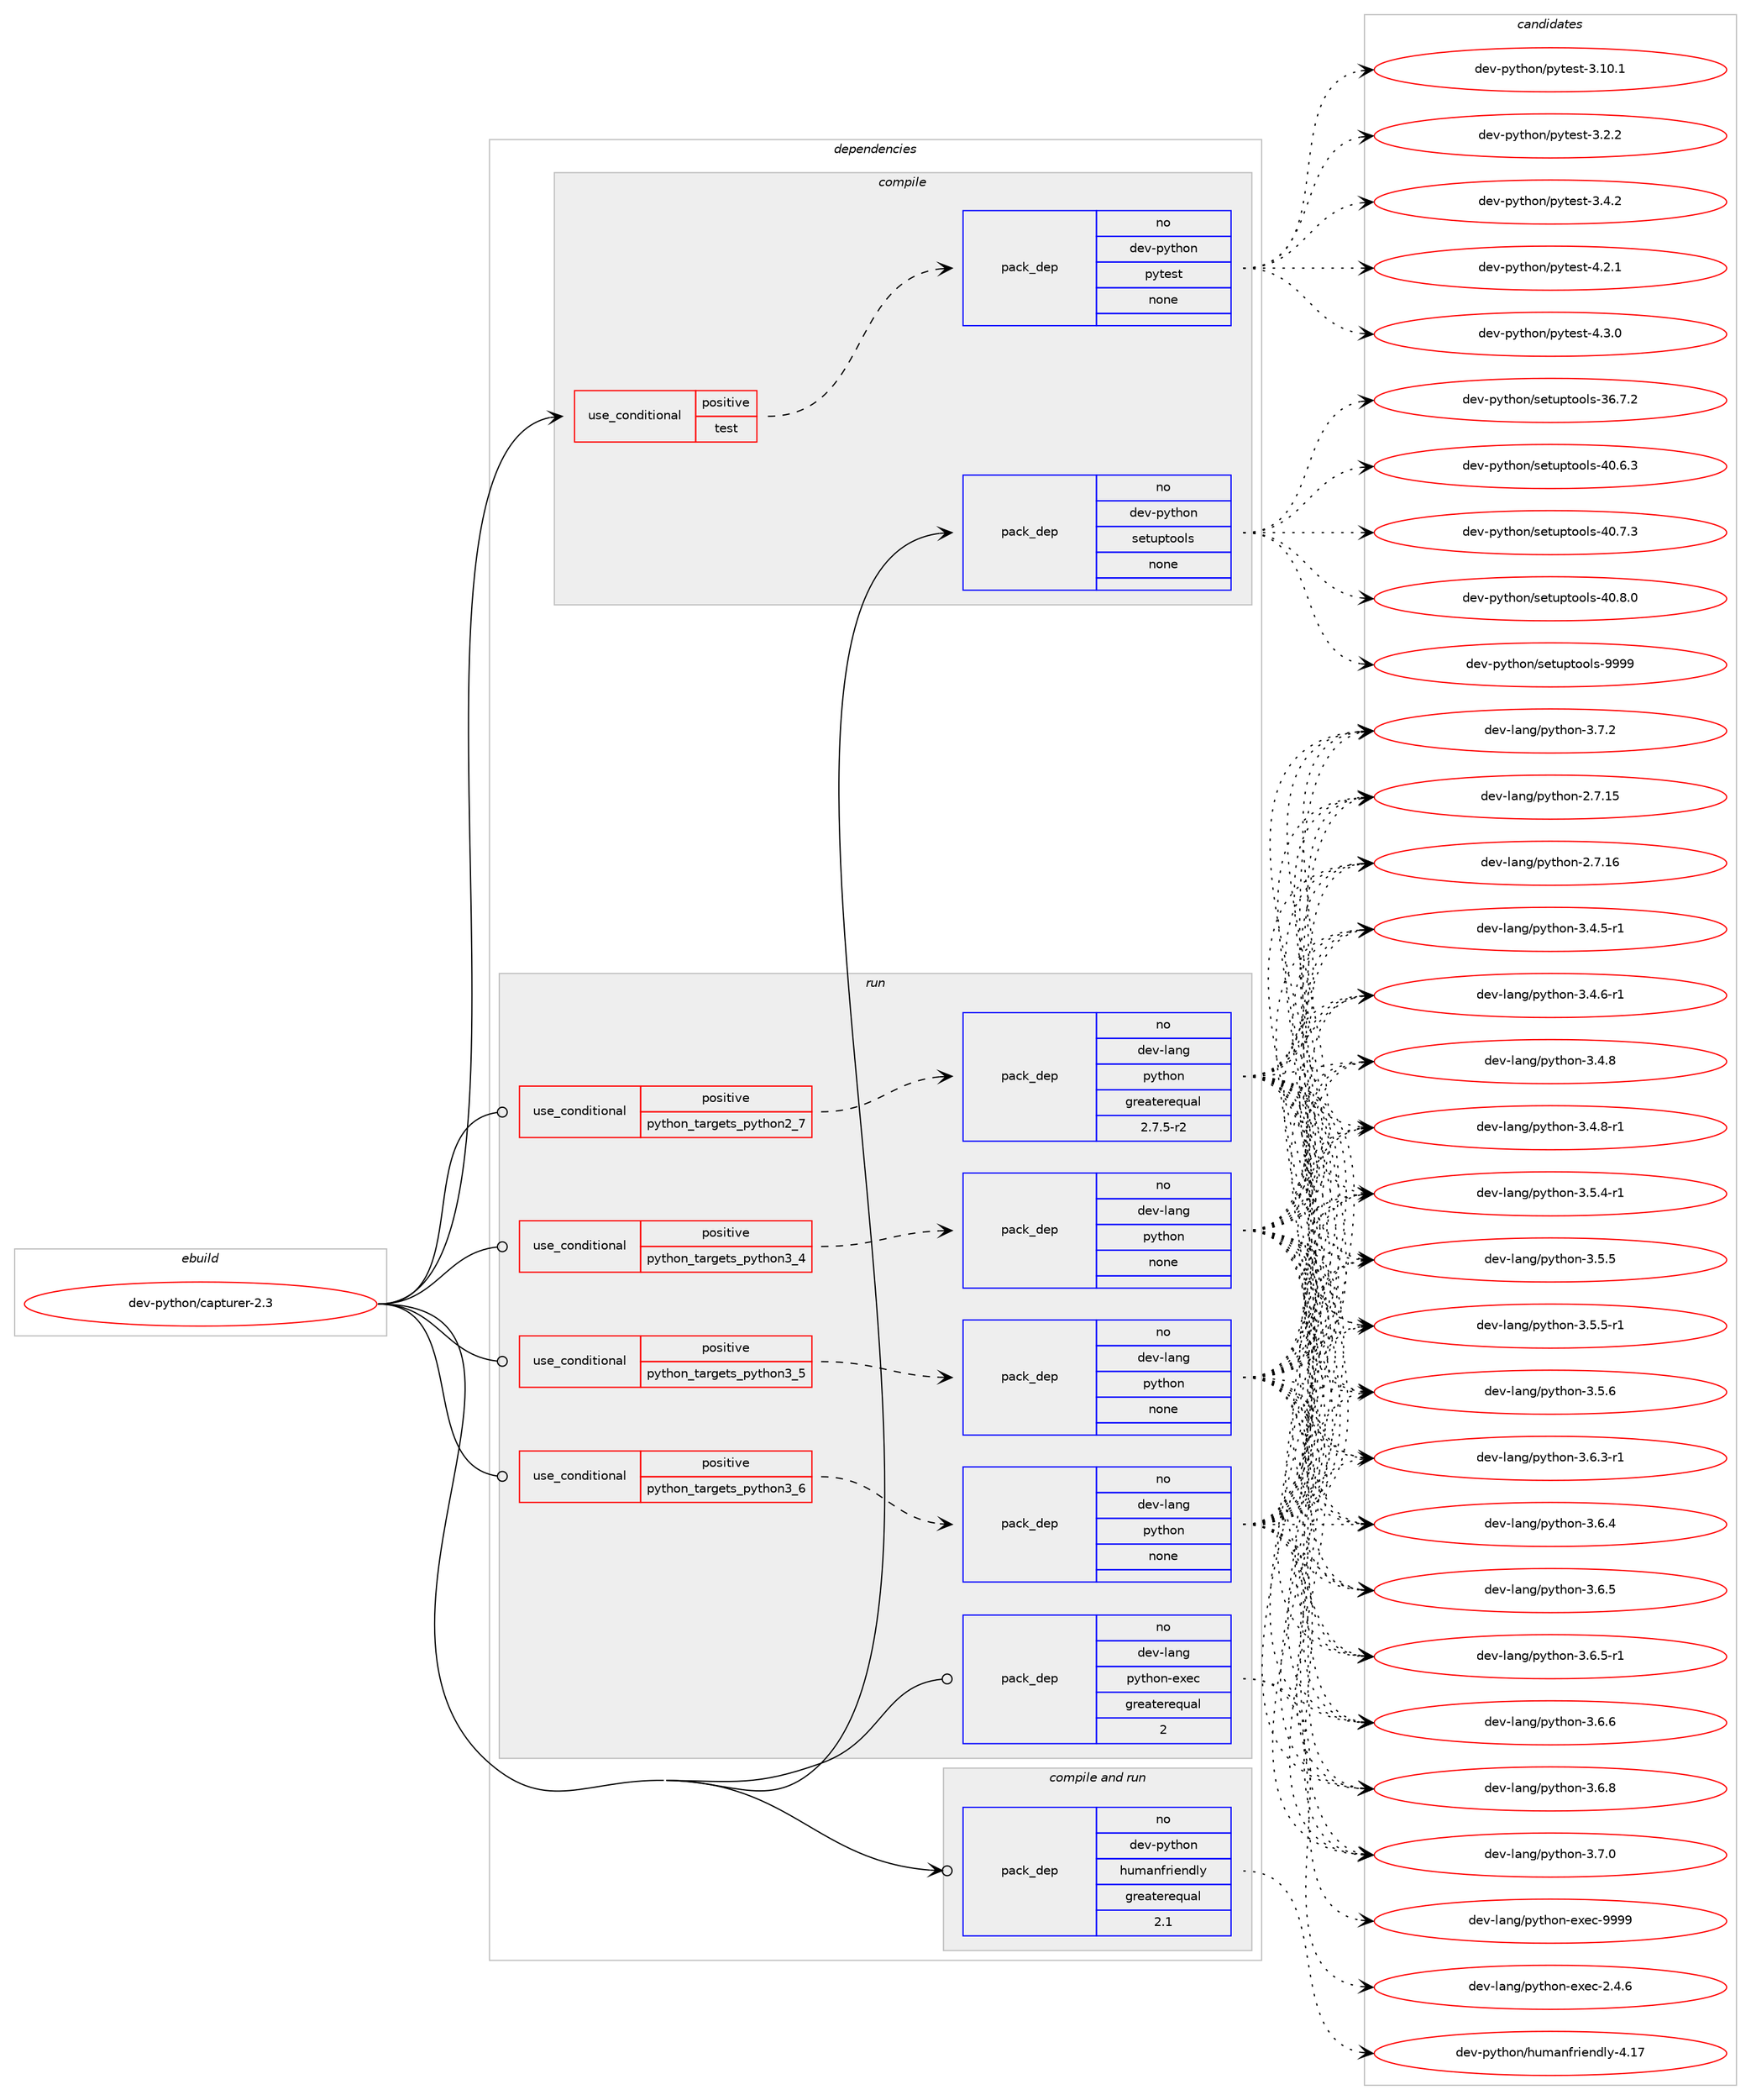 digraph prolog {

# *************
# Graph options
# *************

newrank=true;
concentrate=true;
compound=true;
graph [rankdir=LR,fontname=Helvetica,fontsize=10,ranksep=1.5];#, ranksep=2.5, nodesep=0.2];
edge  [arrowhead=vee];
node  [fontname=Helvetica,fontsize=10];

# **********
# The ebuild
# **********

subgraph cluster_leftcol {
color=gray;
rank=same;
label=<<i>ebuild</i>>;
id [label="dev-python/capturer-2.3", color=red, width=4, href="../dev-python/capturer-2.3.svg"];
}

# ****************
# The dependencies
# ****************

subgraph cluster_midcol {
color=gray;
label=<<i>dependencies</i>>;
subgraph cluster_compile {
fillcolor="#eeeeee";
style=filled;
label=<<i>compile</i>>;
subgraph cond372049 {
dependency1402370 [label=<<TABLE BORDER="0" CELLBORDER="1" CELLSPACING="0" CELLPADDING="4"><TR><TD ROWSPAN="3" CELLPADDING="10">use_conditional</TD></TR><TR><TD>positive</TD></TR><TR><TD>test</TD></TR></TABLE>>, shape=none, color=red];
subgraph pack1007086 {
dependency1402371 [label=<<TABLE BORDER="0" CELLBORDER="1" CELLSPACING="0" CELLPADDING="4" WIDTH="220"><TR><TD ROWSPAN="6" CELLPADDING="30">pack_dep</TD></TR><TR><TD WIDTH="110">no</TD></TR><TR><TD>dev-python</TD></TR><TR><TD>pytest</TD></TR><TR><TD>none</TD></TR><TR><TD></TD></TR></TABLE>>, shape=none, color=blue];
}
dependency1402370:e -> dependency1402371:w [weight=20,style="dashed",arrowhead="vee"];
}
id:e -> dependency1402370:w [weight=20,style="solid",arrowhead="vee"];
subgraph pack1007087 {
dependency1402372 [label=<<TABLE BORDER="0" CELLBORDER="1" CELLSPACING="0" CELLPADDING="4" WIDTH="220"><TR><TD ROWSPAN="6" CELLPADDING="30">pack_dep</TD></TR><TR><TD WIDTH="110">no</TD></TR><TR><TD>dev-python</TD></TR><TR><TD>setuptools</TD></TR><TR><TD>none</TD></TR><TR><TD></TD></TR></TABLE>>, shape=none, color=blue];
}
id:e -> dependency1402372:w [weight=20,style="solid",arrowhead="vee"];
}
subgraph cluster_compileandrun {
fillcolor="#eeeeee";
style=filled;
label=<<i>compile and run</i>>;
subgraph pack1007088 {
dependency1402373 [label=<<TABLE BORDER="0" CELLBORDER="1" CELLSPACING="0" CELLPADDING="4" WIDTH="220"><TR><TD ROWSPAN="6" CELLPADDING="30">pack_dep</TD></TR><TR><TD WIDTH="110">no</TD></TR><TR><TD>dev-python</TD></TR><TR><TD>humanfriendly</TD></TR><TR><TD>greaterequal</TD></TR><TR><TD>2.1</TD></TR></TABLE>>, shape=none, color=blue];
}
id:e -> dependency1402373:w [weight=20,style="solid",arrowhead="odotvee"];
}
subgraph cluster_run {
fillcolor="#eeeeee";
style=filled;
label=<<i>run</i>>;
subgraph cond372050 {
dependency1402374 [label=<<TABLE BORDER="0" CELLBORDER="1" CELLSPACING="0" CELLPADDING="4"><TR><TD ROWSPAN="3" CELLPADDING="10">use_conditional</TD></TR><TR><TD>positive</TD></TR><TR><TD>python_targets_python2_7</TD></TR></TABLE>>, shape=none, color=red];
subgraph pack1007089 {
dependency1402375 [label=<<TABLE BORDER="0" CELLBORDER="1" CELLSPACING="0" CELLPADDING="4" WIDTH="220"><TR><TD ROWSPAN="6" CELLPADDING="30">pack_dep</TD></TR><TR><TD WIDTH="110">no</TD></TR><TR><TD>dev-lang</TD></TR><TR><TD>python</TD></TR><TR><TD>greaterequal</TD></TR><TR><TD>2.7.5-r2</TD></TR></TABLE>>, shape=none, color=blue];
}
dependency1402374:e -> dependency1402375:w [weight=20,style="dashed",arrowhead="vee"];
}
id:e -> dependency1402374:w [weight=20,style="solid",arrowhead="odot"];
subgraph cond372051 {
dependency1402376 [label=<<TABLE BORDER="0" CELLBORDER="1" CELLSPACING="0" CELLPADDING="4"><TR><TD ROWSPAN="3" CELLPADDING="10">use_conditional</TD></TR><TR><TD>positive</TD></TR><TR><TD>python_targets_python3_4</TD></TR></TABLE>>, shape=none, color=red];
subgraph pack1007090 {
dependency1402377 [label=<<TABLE BORDER="0" CELLBORDER="1" CELLSPACING="0" CELLPADDING="4" WIDTH="220"><TR><TD ROWSPAN="6" CELLPADDING="30">pack_dep</TD></TR><TR><TD WIDTH="110">no</TD></TR><TR><TD>dev-lang</TD></TR><TR><TD>python</TD></TR><TR><TD>none</TD></TR><TR><TD></TD></TR></TABLE>>, shape=none, color=blue];
}
dependency1402376:e -> dependency1402377:w [weight=20,style="dashed",arrowhead="vee"];
}
id:e -> dependency1402376:w [weight=20,style="solid",arrowhead="odot"];
subgraph cond372052 {
dependency1402378 [label=<<TABLE BORDER="0" CELLBORDER="1" CELLSPACING="0" CELLPADDING="4"><TR><TD ROWSPAN="3" CELLPADDING="10">use_conditional</TD></TR><TR><TD>positive</TD></TR><TR><TD>python_targets_python3_5</TD></TR></TABLE>>, shape=none, color=red];
subgraph pack1007091 {
dependency1402379 [label=<<TABLE BORDER="0" CELLBORDER="1" CELLSPACING="0" CELLPADDING="4" WIDTH="220"><TR><TD ROWSPAN="6" CELLPADDING="30">pack_dep</TD></TR><TR><TD WIDTH="110">no</TD></TR><TR><TD>dev-lang</TD></TR><TR><TD>python</TD></TR><TR><TD>none</TD></TR><TR><TD></TD></TR></TABLE>>, shape=none, color=blue];
}
dependency1402378:e -> dependency1402379:w [weight=20,style="dashed",arrowhead="vee"];
}
id:e -> dependency1402378:w [weight=20,style="solid",arrowhead="odot"];
subgraph cond372053 {
dependency1402380 [label=<<TABLE BORDER="0" CELLBORDER="1" CELLSPACING="0" CELLPADDING="4"><TR><TD ROWSPAN="3" CELLPADDING="10">use_conditional</TD></TR><TR><TD>positive</TD></TR><TR><TD>python_targets_python3_6</TD></TR></TABLE>>, shape=none, color=red];
subgraph pack1007092 {
dependency1402381 [label=<<TABLE BORDER="0" CELLBORDER="1" CELLSPACING="0" CELLPADDING="4" WIDTH="220"><TR><TD ROWSPAN="6" CELLPADDING="30">pack_dep</TD></TR><TR><TD WIDTH="110">no</TD></TR><TR><TD>dev-lang</TD></TR><TR><TD>python</TD></TR><TR><TD>none</TD></TR><TR><TD></TD></TR></TABLE>>, shape=none, color=blue];
}
dependency1402380:e -> dependency1402381:w [weight=20,style="dashed",arrowhead="vee"];
}
id:e -> dependency1402380:w [weight=20,style="solid",arrowhead="odot"];
subgraph pack1007093 {
dependency1402382 [label=<<TABLE BORDER="0" CELLBORDER="1" CELLSPACING="0" CELLPADDING="4" WIDTH="220"><TR><TD ROWSPAN="6" CELLPADDING="30">pack_dep</TD></TR><TR><TD WIDTH="110">no</TD></TR><TR><TD>dev-lang</TD></TR><TR><TD>python-exec</TD></TR><TR><TD>greaterequal</TD></TR><TR><TD>2</TD></TR></TABLE>>, shape=none, color=blue];
}
id:e -> dependency1402382:w [weight=20,style="solid",arrowhead="odot"];
}
}

# **************
# The candidates
# **************

subgraph cluster_choices {
rank=same;
color=gray;
label=<<i>candidates</i>>;

subgraph choice1007086 {
color=black;
nodesep=1;
choice100101118451121211161041111104711212111610111511645514649484649 [label="dev-python/pytest-3.10.1", color=red, width=4,href="../dev-python/pytest-3.10.1.svg"];
choice1001011184511212111610411111047112121116101115116455146504650 [label="dev-python/pytest-3.2.2", color=red, width=4,href="../dev-python/pytest-3.2.2.svg"];
choice1001011184511212111610411111047112121116101115116455146524650 [label="dev-python/pytest-3.4.2", color=red, width=4,href="../dev-python/pytest-3.4.2.svg"];
choice1001011184511212111610411111047112121116101115116455246504649 [label="dev-python/pytest-4.2.1", color=red, width=4,href="../dev-python/pytest-4.2.1.svg"];
choice1001011184511212111610411111047112121116101115116455246514648 [label="dev-python/pytest-4.3.0", color=red, width=4,href="../dev-python/pytest-4.3.0.svg"];
dependency1402371:e -> choice100101118451121211161041111104711212111610111511645514649484649:w [style=dotted,weight="100"];
dependency1402371:e -> choice1001011184511212111610411111047112121116101115116455146504650:w [style=dotted,weight="100"];
dependency1402371:e -> choice1001011184511212111610411111047112121116101115116455146524650:w [style=dotted,weight="100"];
dependency1402371:e -> choice1001011184511212111610411111047112121116101115116455246504649:w [style=dotted,weight="100"];
dependency1402371:e -> choice1001011184511212111610411111047112121116101115116455246514648:w [style=dotted,weight="100"];
}
subgraph choice1007087 {
color=black;
nodesep=1;
choice100101118451121211161041111104711510111611711211611111110811545515446554650 [label="dev-python/setuptools-36.7.2", color=red, width=4,href="../dev-python/setuptools-36.7.2.svg"];
choice100101118451121211161041111104711510111611711211611111110811545524846544651 [label="dev-python/setuptools-40.6.3", color=red, width=4,href="../dev-python/setuptools-40.6.3.svg"];
choice100101118451121211161041111104711510111611711211611111110811545524846554651 [label="dev-python/setuptools-40.7.3", color=red, width=4,href="../dev-python/setuptools-40.7.3.svg"];
choice100101118451121211161041111104711510111611711211611111110811545524846564648 [label="dev-python/setuptools-40.8.0", color=red, width=4,href="../dev-python/setuptools-40.8.0.svg"];
choice10010111845112121116104111110471151011161171121161111111081154557575757 [label="dev-python/setuptools-9999", color=red, width=4,href="../dev-python/setuptools-9999.svg"];
dependency1402372:e -> choice100101118451121211161041111104711510111611711211611111110811545515446554650:w [style=dotted,weight="100"];
dependency1402372:e -> choice100101118451121211161041111104711510111611711211611111110811545524846544651:w [style=dotted,weight="100"];
dependency1402372:e -> choice100101118451121211161041111104711510111611711211611111110811545524846554651:w [style=dotted,weight="100"];
dependency1402372:e -> choice100101118451121211161041111104711510111611711211611111110811545524846564648:w [style=dotted,weight="100"];
dependency1402372:e -> choice10010111845112121116104111110471151011161171121161111111081154557575757:w [style=dotted,weight="100"];
}
subgraph choice1007088 {
color=black;
nodesep=1;
choice1001011184511212111610411111047104117109971101021141051011101001081214552464955 [label="dev-python/humanfriendly-4.17", color=red, width=4,href="../dev-python/humanfriendly-4.17.svg"];
dependency1402373:e -> choice1001011184511212111610411111047104117109971101021141051011101001081214552464955:w [style=dotted,weight="100"];
}
subgraph choice1007089 {
color=black;
nodesep=1;
choice10010111845108971101034711212111610411111045504655464953 [label="dev-lang/python-2.7.15", color=red, width=4,href="../dev-lang/python-2.7.15.svg"];
choice10010111845108971101034711212111610411111045504655464954 [label="dev-lang/python-2.7.16", color=red, width=4,href="../dev-lang/python-2.7.16.svg"];
choice1001011184510897110103471121211161041111104551465246534511449 [label="dev-lang/python-3.4.5-r1", color=red, width=4,href="../dev-lang/python-3.4.5-r1.svg"];
choice1001011184510897110103471121211161041111104551465246544511449 [label="dev-lang/python-3.4.6-r1", color=red, width=4,href="../dev-lang/python-3.4.6-r1.svg"];
choice100101118451089711010347112121116104111110455146524656 [label="dev-lang/python-3.4.8", color=red, width=4,href="../dev-lang/python-3.4.8.svg"];
choice1001011184510897110103471121211161041111104551465246564511449 [label="dev-lang/python-3.4.8-r1", color=red, width=4,href="../dev-lang/python-3.4.8-r1.svg"];
choice1001011184510897110103471121211161041111104551465346524511449 [label="dev-lang/python-3.5.4-r1", color=red, width=4,href="../dev-lang/python-3.5.4-r1.svg"];
choice100101118451089711010347112121116104111110455146534653 [label="dev-lang/python-3.5.5", color=red, width=4,href="../dev-lang/python-3.5.5.svg"];
choice1001011184510897110103471121211161041111104551465346534511449 [label="dev-lang/python-3.5.5-r1", color=red, width=4,href="../dev-lang/python-3.5.5-r1.svg"];
choice100101118451089711010347112121116104111110455146534654 [label="dev-lang/python-3.5.6", color=red, width=4,href="../dev-lang/python-3.5.6.svg"];
choice1001011184510897110103471121211161041111104551465446514511449 [label="dev-lang/python-3.6.3-r1", color=red, width=4,href="../dev-lang/python-3.6.3-r1.svg"];
choice100101118451089711010347112121116104111110455146544652 [label="dev-lang/python-3.6.4", color=red, width=4,href="../dev-lang/python-3.6.4.svg"];
choice100101118451089711010347112121116104111110455146544653 [label="dev-lang/python-3.6.5", color=red, width=4,href="../dev-lang/python-3.6.5.svg"];
choice1001011184510897110103471121211161041111104551465446534511449 [label="dev-lang/python-3.6.5-r1", color=red, width=4,href="../dev-lang/python-3.6.5-r1.svg"];
choice100101118451089711010347112121116104111110455146544654 [label="dev-lang/python-3.6.6", color=red, width=4,href="../dev-lang/python-3.6.6.svg"];
choice100101118451089711010347112121116104111110455146544656 [label="dev-lang/python-3.6.8", color=red, width=4,href="../dev-lang/python-3.6.8.svg"];
choice100101118451089711010347112121116104111110455146554648 [label="dev-lang/python-3.7.0", color=red, width=4,href="../dev-lang/python-3.7.0.svg"];
choice100101118451089711010347112121116104111110455146554650 [label="dev-lang/python-3.7.2", color=red, width=4,href="../dev-lang/python-3.7.2.svg"];
dependency1402375:e -> choice10010111845108971101034711212111610411111045504655464953:w [style=dotted,weight="100"];
dependency1402375:e -> choice10010111845108971101034711212111610411111045504655464954:w [style=dotted,weight="100"];
dependency1402375:e -> choice1001011184510897110103471121211161041111104551465246534511449:w [style=dotted,weight="100"];
dependency1402375:e -> choice1001011184510897110103471121211161041111104551465246544511449:w [style=dotted,weight="100"];
dependency1402375:e -> choice100101118451089711010347112121116104111110455146524656:w [style=dotted,weight="100"];
dependency1402375:e -> choice1001011184510897110103471121211161041111104551465246564511449:w [style=dotted,weight="100"];
dependency1402375:e -> choice1001011184510897110103471121211161041111104551465346524511449:w [style=dotted,weight="100"];
dependency1402375:e -> choice100101118451089711010347112121116104111110455146534653:w [style=dotted,weight="100"];
dependency1402375:e -> choice1001011184510897110103471121211161041111104551465346534511449:w [style=dotted,weight="100"];
dependency1402375:e -> choice100101118451089711010347112121116104111110455146534654:w [style=dotted,weight="100"];
dependency1402375:e -> choice1001011184510897110103471121211161041111104551465446514511449:w [style=dotted,weight="100"];
dependency1402375:e -> choice100101118451089711010347112121116104111110455146544652:w [style=dotted,weight="100"];
dependency1402375:e -> choice100101118451089711010347112121116104111110455146544653:w [style=dotted,weight="100"];
dependency1402375:e -> choice1001011184510897110103471121211161041111104551465446534511449:w [style=dotted,weight="100"];
dependency1402375:e -> choice100101118451089711010347112121116104111110455146544654:w [style=dotted,weight="100"];
dependency1402375:e -> choice100101118451089711010347112121116104111110455146544656:w [style=dotted,weight="100"];
dependency1402375:e -> choice100101118451089711010347112121116104111110455146554648:w [style=dotted,weight="100"];
dependency1402375:e -> choice100101118451089711010347112121116104111110455146554650:w [style=dotted,weight="100"];
}
subgraph choice1007090 {
color=black;
nodesep=1;
choice10010111845108971101034711212111610411111045504655464953 [label="dev-lang/python-2.7.15", color=red, width=4,href="../dev-lang/python-2.7.15.svg"];
choice10010111845108971101034711212111610411111045504655464954 [label="dev-lang/python-2.7.16", color=red, width=4,href="../dev-lang/python-2.7.16.svg"];
choice1001011184510897110103471121211161041111104551465246534511449 [label="dev-lang/python-3.4.5-r1", color=red, width=4,href="../dev-lang/python-3.4.5-r1.svg"];
choice1001011184510897110103471121211161041111104551465246544511449 [label="dev-lang/python-3.4.6-r1", color=red, width=4,href="../dev-lang/python-3.4.6-r1.svg"];
choice100101118451089711010347112121116104111110455146524656 [label="dev-lang/python-3.4.8", color=red, width=4,href="../dev-lang/python-3.4.8.svg"];
choice1001011184510897110103471121211161041111104551465246564511449 [label="dev-lang/python-3.4.8-r1", color=red, width=4,href="../dev-lang/python-3.4.8-r1.svg"];
choice1001011184510897110103471121211161041111104551465346524511449 [label="dev-lang/python-3.5.4-r1", color=red, width=4,href="../dev-lang/python-3.5.4-r1.svg"];
choice100101118451089711010347112121116104111110455146534653 [label="dev-lang/python-3.5.5", color=red, width=4,href="../dev-lang/python-3.5.5.svg"];
choice1001011184510897110103471121211161041111104551465346534511449 [label="dev-lang/python-3.5.5-r1", color=red, width=4,href="../dev-lang/python-3.5.5-r1.svg"];
choice100101118451089711010347112121116104111110455146534654 [label="dev-lang/python-3.5.6", color=red, width=4,href="../dev-lang/python-3.5.6.svg"];
choice1001011184510897110103471121211161041111104551465446514511449 [label="dev-lang/python-3.6.3-r1", color=red, width=4,href="../dev-lang/python-3.6.3-r1.svg"];
choice100101118451089711010347112121116104111110455146544652 [label="dev-lang/python-3.6.4", color=red, width=4,href="../dev-lang/python-3.6.4.svg"];
choice100101118451089711010347112121116104111110455146544653 [label="dev-lang/python-3.6.5", color=red, width=4,href="../dev-lang/python-3.6.5.svg"];
choice1001011184510897110103471121211161041111104551465446534511449 [label="dev-lang/python-3.6.5-r1", color=red, width=4,href="../dev-lang/python-3.6.5-r1.svg"];
choice100101118451089711010347112121116104111110455146544654 [label="dev-lang/python-3.6.6", color=red, width=4,href="../dev-lang/python-3.6.6.svg"];
choice100101118451089711010347112121116104111110455146544656 [label="dev-lang/python-3.6.8", color=red, width=4,href="../dev-lang/python-3.6.8.svg"];
choice100101118451089711010347112121116104111110455146554648 [label="dev-lang/python-3.7.0", color=red, width=4,href="../dev-lang/python-3.7.0.svg"];
choice100101118451089711010347112121116104111110455146554650 [label="dev-lang/python-3.7.2", color=red, width=4,href="../dev-lang/python-3.7.2.svg"];
dependency1402377:e -> choice10010111845108971101034711212111610411111045504655464953:w [style=dotted,weight="100"];
dependency1402377:e -> choice10010111845108971101034711212111610411111045504655464954:w [style=dotted,weight="100"];
dependency1402377:e -> choice1001011184510897110103471121211161041111104551465246534511449:w [style=dotted,weight="100"];
dependency1402377:e -> choice1001011184510897110103471121211161041111104551465246544511449:w [style=dotted,weight="100"];
dependency1402377:e -> choice100101118451089711010347112121116104111110455146524656:w [style=dotted,weight="100"];
dependency1402377:e -> choice1001011184510897110103471121211161041111104551465246564511449:w [style=dotted,weight="100"];
dependency1402377:e -> choice1001011184510897110103471121211161041111104551465346524511449:w [style=dotted,weight="100"];
dependency1402377:e -> choice100101118451089711010347112121116104111110455146534653:w [style=dotted,weight="100"];
dependency1402377:e -> choice1001011184510897110103471121211161041111104551465346534511449:w [style=dotted,weight="100"];
dependency1402377:e -> choice100101118451089711010347112121116104111110455146534654:w [style=dotted,weight="100"];
dependency1402377:e -> choice1001011184510897110103471121211161041111104551465446514511449:w [style=dotted,weight="100"];
dependency1402377:e -> choice100101118451089711010347112121116104111110455146544652:w [style=dotted,weight="100"];
dependency1402377:e -> choice100101118451089711010347112121116104111110455146544653:w [style=dotted,weight="100"];
dependency1402377:e -> choice1001011184510897110103471121211161041111104551465446534511449:w [style=dotted,weight="100"];
dependency1402377:e -> choice100101118451089711010347112121116104111110455146544654:w [style=dotted,weight="100"];
dependency1402377:e -> choice100101118451089711010347112121116104111110455146544656:w [style=dotted,weight="100"];
dependency1402377:e -> choice100101118451089711010347112121116104111110455146554648:w [style=dotted,weight="100"];
dependency1402377:e -> choice100101118451089711010347112121116104111110455146554650:w [style=dotted,weight="100"];
}
subgraph choice1007091 {
color=black;
nodesep=1;
choice10010111845108971101034711212111610411111045504655464953 [label="dev-lang/python-2.7.15", color=red, width=4,href="../dev-lang/python-2.7.15.svg"];
choice10010111845108971101034711212111610411111045504655464954 [label="dev-lang/python-2.7.16", color=red, width=4,href="../dev-lang/python-2.7.16.svg"];
choice1001011184510897110103471121211161041111104551465246534511449 [label="dev-lang/python-3.4.5-r1", color=red, width=4,href="../dev-lang/python-3.4.5-r1.svg"];
choice1001011184510897110103471121211161041111104551465246544511449 [label="dev-lang/python-3.4.6-r1", color=red, width=4,href="../dev-lang/python-3.4.6-r1.svg"];
choice100101118451089711010347112121116104111110455146524656 [label="dev-lang/python-3.4.8", color=red, width=4,href="../dev-lang/python-3.4.8.svg"];
choice1001011184510897110103471121211161041111104551465246564511449 [label="dev-lang/python-3.4.8-r1", color=red, width=4,href="../dev-lang/python-3.4.8-r1.svg"];
choice1001011184510897110103471121211161041111104551465346524511449 [label="dev-lang/python-3.5.4-r1", color=red, width=4,href="../dev-lang/python-3.5.4-r1.svg"];
choice100101118451089711010347112121116104111110455146534653 [label="dev-lang/python-3.5.5", color=red, width=4,href="../dev-lang/python-3.5.5.svg"];
choice1001011184510897110103471121211161041111104551465346534511449 [label="dev-lang/python-3.5.5-r1", color=red, width=4,href="../dev-lang/python-3.5.5-r1.svg"];
choice100101118451089711010347112121116104111110455146534654 [label="dev-lang/python-3.5.6", color=red, width=4,href="../dev-lang/python-3.5.6.svg"];
choice1001011184510897110103471121211161041111104551465446514511449 [label="dev-lang/python-3.6.3-r1", color=red, width=4,href="../dev-lang/python-3.6.3-r1.svg"];
choice100101118451089711010347112121116104111110455146544652 [label="dev-lang/python-3.6.4", color=red, width=4,href="../dev-lang/python-3.6.4.svg"];
choice100101118451089711010347112121116104111110455146544653 [label="dev-lang/python-3.6.5", color=red, width=4,href="../dev-lang/python-3.6.5.svg"];
choice1001011184510897110103471121211161041111104551465446534511449 [label="dev-lang/python-3.6.5-r1", color=red, width=4,href="../dev-lang/python-3.6.5-r1.svg"];
choice100101118451089711010347112121116104111110455146544654 [label="dev-lang/python-3.6.6", color=red, width=4,href="../dev-lang/python-3.6.6.svg"];
choice100101118451089711010347112121116104111110455146544656 [label="dev-lang/python-3.6.8", color=red, width=4,href="../dev-lang/python-3.6.8.svg"];
choice100101118451089711010347112121116104111110455146554648 [label="dev-lang/python-3.7.0", color=red, width=4,href="../dev-lang/python-3.7.0.svg"];
choice100101118451089711010347112121116104111110455146554650 [label="dev-lang/python-3.7.2", color=red, width=4,href="../dev-lang/python-3.7.2.svg"];
dependency1402379:e -> choice10010111845108971101034711212111610411111045504655464953:w [style=dotted,weight="100"];
dependency1402379:e -> choice10010111845108971101034711212111610411111045504655464954:w [style=dotted,weight="100"];
dependency1402379:e -> choice1001011184510897110103471121211161041111104551465246534511449:w [style=dotted,weight="100"];
dependency1402379:e -> choice1001011184510897110103471121211161041111104551465246544511449:w [style=dotted,weight="100"];
dependency1402379:e -> choice100101118451089711010347112121116104111110455146524656:w [style=dotted,weight="100"];
dependency1402379:e -> choice1001011184510897110103471121211161041111104551465246564511449:w [style=dotted,weight="100"];
dependency1402379:e -> choice1001011184510897110103471121211161041111104551465346524511449:w [style=dotted,weight="100"];
dependency1402379:e -> choice100101118451089711010347112121116104111110455146534653:w [style=dotted,weight="100"];
dependency1402379:e -> choice1001011184510897110103471121211161041111104551465346534511449:w [style=dotted,weight="100"];
dependency1402379:e -> choice100101118451089711010347112121116104111110455146534654:w [style=dotted,weight="100"];
dependency1402379:e -> choice1001011184510897110103471121211161041111104551465446514511449:w [style=dotted,weight="100"];
dependency1402379:e -> choice100101118451089711010347112121116104111110455146544652:w [style=dotted,weight="100"];
dependency1402379:e -> choice100101118451089711010347112121116104111110455146544653:w [style=dotted,weight="100"];
dependency1402379:e -> choice1001011184510897110103471121211161041111104551465446534511449:w [style=dotted,weight="100"];
dependency1402379:e -> choice100101118451089711010347112121116104111110455146544654:w [style=dotted,weight="100"];
dependency1402379:e -> choice100101118451089711010347112121116104111110455146544656:w [style=dotted,weight="100"];
dependency1402379:e -> choice100101118451089711010347112121116104111110455146554648:w [style=dotted,weight="100"];
dependency1402379:e -> choice100101118451089711010347112121116104111110455146554650:w [style=dotted,weight="100"];
}
subgraph choice1007092 {
color=black;
nodesep=1;
choice10010111845108971101034711212111610411111045504655464953 [label="dev-lang/python-2.7.15", color=red, width=4,href="../dev-lang/python-2.7.15.svg"];
choice10010111845108971101034711212111610411111045504655464954 [label="dev-lang/python-2.7.16", color=red, width=4,href="../dev-lang/python-2.7.16.svg"];
choice1001011184510897110103471121211161041111104551465246534511449 [label="dev-lang/python-3.4.5-r1", color=red, width=4,href="../dev-lang/python-3.4.5-r1.svg"];
choice1001011184510897110103471121211161041111104551465246544511449 [label="dev-lang/python-3.4.6-r1", color=red, width=4,href="../dev-lang/python-3.4.6-r1.svg"];
choice100101118451089711010347112121116104111110455146524656 [label="dev-lang/python-3.4.8", color=red, width=4,href="../dev-lang/python-3.4.8.svg"];
choice1001011184510897110103471121211161041111104551465246564511449 [label="dev-lang/python-3.4.8-r1", color=red, width=4,href="../dev-lang/python-3.4.8-r1.svg"];
choice1001011184510897110103471121211161041111104551465346524511449 [label="dev-lang/python-3.5.4-r1", color=red, width=4,href="../dev-lang/python-3.5.4-r1.svg"];
choice100101118451089711010347112121116104111110455146534653 [label="dev-lang/python-3.5.5", color=red, width=4,href="../dev-lang/python-3.5.5.svg"];
choice1001011184510897110103471121211161041111104551465346534511449 [label="dev-lang/python-3.5.5-r1", color=red, width=4,href="../dev-lang/python-3.5.5-r1.svg"];
choice100101118451089711010347112121116104111110455146534654 [label="dev-lang/python-3.5.6", color=red, width=4,href="../dev-lang/python-3.5.6.svg"];
choice1001011184510897110103471121211161041111104551465446514511449 [label="dev-lang/python-3.6.3-r1", color=red, width=4,href="../dev-lang/python-3.6.3-r1.svg"];
choice100101118451089711010347112121116104111110455146544652 [label="dev-lang/python-3.6.4", color=red, width=4,href="../dev-lang/python-3.6.4.svg"];
choice100101118451089711010347112121116104111110455146544653 [label="dev-lang/python-3.6.5", color=red, width=4,href="../dev-lang/python-3.6.5.svg"];
choice1001011184510897110103471121211161041111104551465446534511449 [label="dev-lang/python-3.6.5-r1", color=red, width=4,href="../dev-lang/python-3.6.5-r1.svg"];
choice100101118451089711010347112121116104111110455146544654 [label="dev-lang/python-3.6.6", color=red, width=4,href="../dev-lang/python-3.6.6.svg"];
choice100101118451089711010347112121116104111110455146544656 [label="dev-lang/python-3.6.8", color=red, width=4,href="../dev-lang/python-3.6.8.svg"];
choice100101118451089711010347112121116104111110455146554648 [label="dev-lang/python-3.7.0", color=red, width=4,href="../dev-lang/python-3.7.0.svg"];
choice100101118451089711010347112121116104111110455146554650 [label="dev-lang/python-3.7.2", color=red, width=4,href="../dev-lang/python-3.7.2.svg"];
dependency1402381:e -> choice10010111845108971101034711212111610411111045504655464953:w [style=dotted,weight="100"];
dependency1402381:e -> choice10010111845108971101034711212111610411111045504655464954:w [style=dotted,weight="100"];
dependency1402381:e -> choice1001011184510897110103471121211161041111104551465246534511449:w [style=dotted,weight="100"];
dependency1402381:e -> choice1001011184510897110103471121211161041111104551465246544511449:w [style=dotted,weight="100"];
dependency1402381:e -> choice100101118451089711010347112121116104111110455146524656:w [style=dotted,weight="100"];
dependency1402381:e -> choice1001011184510897110103471121211161041111104551465246564511449:w [style=dotted,weight="100"];
dependency1402381:e -> choice1001011184510897110103471121211161041111104551465346524511449:w [style=dotted,weight="100"];
dependency1402381:e -> choice100101118451089711010347112121116104111110455146534653:w [style=dotted,weight="100"];
dependency1402381:e -> choice1001011184510897110103471121211161041111104551465346534511449:w [style=dotted,weight="100"];
dependency1402381:e -> choice100101118451089711010347112121116104111110455146534654:w [style=dotted,weight="100"];
dependency1402381:e -> choice1001011184510897110103471121211161041111104551465446514511449:w [style=dotted,weight="100"];
dependency1402381:e -> choice100101118451089711010347112121116104111110455146544652:w [style=dotted,weight="100"];
dependency1402381:e -> choice100101118451089711010347112121116104111110455146544653:w [style=dotted,weight="100"];
dependency1402381:e -> choice1001011184510897110103471121211161041111104551465446534511449:w [style=dotted,weight="100"];
dependency1402381:e -> choice100101118451089711010347112121116104111110455146544654:w [style=dotted,weight="100"];
dependency1402381:e -> choice100101118451089711010347112121116104111110455146544656:w [style=dotted,weight="100"];
dependency1402381:e -> choice100101118451089711010347112121116104111110455146554648:w [style=dotted,weight="100"];
dependency1402381:e -> choice100101118451089711010347112121116104111110455146554650:w [style=dotted,weight="100"];
}
subgraph choice1007093 {
color=black;
nodesep=1;
choice1001011184510897110103471121211161041111104510112010199455046524654 [label="dev-lang/python-exec-2.4.6", color=red, width=4,href="../dev-lang/python-exec-2.4.6.svg"];
choice10010111845108971101034711212111610411111045101120101994557575757 [label="dev-lang/python-exec-9999", color=red, width=4,href="../dev-lang/python-exec-9999.svg"];
dependency1402382:e -> choice1001011184510897110103471121211161041111104510112010199455046524654:w [style=dotted,weight="100"];
dependency1402382:e -> choice10010111845108971101034711212111610411111045101120101994557575757:w [style=dotted,weight="100"];
}
}

}
